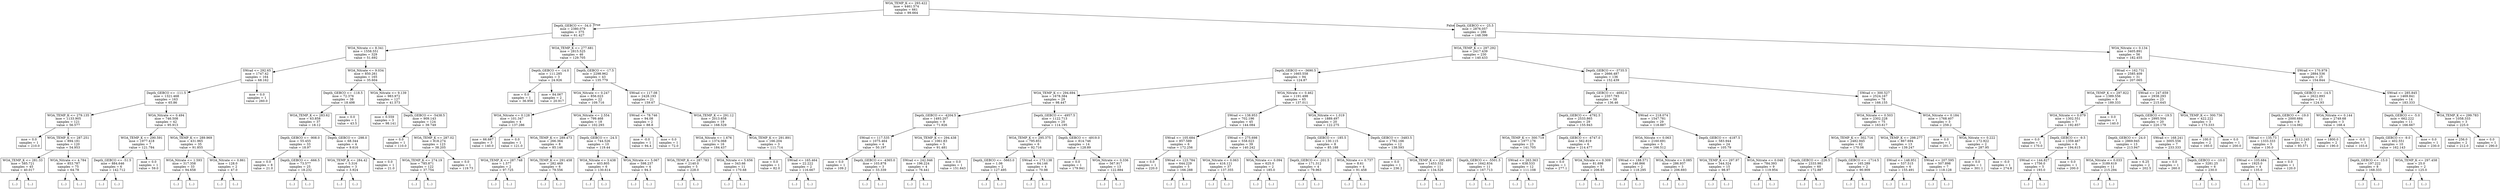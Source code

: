 digraph Tree {
node [shape=box] ;
0 [label="WOA_TEMP_K <= 293.422\nmse = 4461.574\nsamples = 661\nvalue = 99.664"] ;
1 [label="Depth_GEBCO <= -34.0\nmse = 2380.079\nsamples = 375\nvalue = 61.427"] ;
0 -> 1 [labeldistance=2.5, labelangle=45, headlabel="True"] ;
2 [label="WOA_Nitrate <= 8.341\nmse = 1558.551\nsamples = 329\nvalue = 51.692"] ;
1 -> 2 ;
3 [label="SWrad <= 292.65\nmse = 1747.42\nsamples = 164\nvalue = 68.162"] ;
2 -> 3 ;
4 [label="Depth_GEBCO <= -111.5\nmse = 1321.468\nsamples = 163\nvalue = 65.86"] ;
3 -> 4 ;
5 [label="WOA_TEMP_K <= 279.135\nmse = 1133.905\nsamples = 121\nvalue = 56.577"] ;
4 -> 5 ;
6 [label="mse = 0.0\nsamples = 1\nvalue = 210.0"] ;
5 -> 6 ;
7 [label="WOA_TEMP_K <= 287.251\nmse = 894.181\nsamples = 120\nvalue = 54.953"] ;
5 -> 7 ;
8 [label="WOA_TEMP_K <= 281.33\nmse = 585.721\nsamples = 45\nvalue = 40.017"] ;
7 -> 8 ;
9 [label="(...)"] ;
8 -> 9 ;
16 [label="(...)"] ;
8 -> 16 ;
69 [label="WOA_Nitrate <= 4.784\nmse = 853.787\nsamples = 75\nvalue = 64.78"] ;
7 -> 69 ;
70 [label="(...)"] ;
69 -> 70 ;
191 [label="(...)"] ;
69 -> 191 ;
198 [label="WOA_Nitrate <= 0.494\nmse = 746.508\nsamples = 42\nvalue = 95.913"] ;
4 -> 198 ;
199 [label="WOA_TEMP_K <= 290.591\nmse = 1977.418\nsamples = 7\nvalue = 121.784"] ;
198 -> 199 ;
200 [label="Depth_GEBCO <= -51.5\nmse = 884.646\nsamples = 6\nvalue = 142.712"] ;
199 -> 200 ;
201 [label="(...)"] ;
200 -> 201 ;
204 [label="(...)"] ;
200 -> 204 ;
209 [label="mse = 0.0\nsamples = 1\nvalue = 59.0"] ;
199 -> 209 ;
210 [label="WOA_TEMP_K <= 289.969\nmse = 431.965\nsamples = 35\nvalue = 91.855"] ;
198 -> 210 ;
211 [label="WOA_Nitrate <= 1.593\nmse = 317.358\nsamples = 33\nvalue = 94.658"] ;
210 -> 211 ;
212 [label="(...)"] ;
211 -> 212 ;
225 [label="(...)"] ;
211 -> 225 ;
264 [label="WOA_Nitrate <= 0.861\nmse = 128.0\nsamples = 2\nvalue = 47.0"] ;
210 -> 264 ;
265 [label="(...)"] ;
264 -> 265 ;
266 [label="(...)"] ;
264 -> 266 ;
267 [label="mse = 0.0\nsamples = 1\nvalue = 260.0"] ;
3 -> 267 ;
268 [label="WOA_Nitrate <= 9.034\nmse = 850.261\nsamples = 165\nvalue = 35.604"] ;
2 -> 268 ;
269 [label="Depth_GEBCO <= -118.5\nmse = 72.376\nsamples = 38\nvalue = 18.498"] ;
268 -> 269 ;
270 [label="WOA_TEMP_K <= 283.62\nmse = 63.858\nsamples = 37\nvalue = 18.12"] ;
269 -> 270 ;
271 [label="Depth_GEBCO <= -908.0\nmse = 55.455\nsamples = 33\nvalue = 18.97"] ;
270 -> 271 ;
272 [label="mse = 0.0\nsamples = 8\nvalue = 21.0"] ;
271 -> 272 ;
273 [label="Depth_GEBCO <= -666.5\nmse = 73.577\nsamples = 25\nvalue = 18.232"] ;
271 -> 273 ;
274 [label="(...)"] ;
273 -> 274 ;
277 [label="(...)"] ;
273 -> 277 ;
290 [label="Depth_GEBCO <= -298.0\nmse = 68.344\nsamples = 4\nvalue = 9.616"] ;
270 -> 290 ;
291 [label="WOA_TEMP_K <= 284.42\nmse = 5.316\nsamples = 3\nvalue = 3.924"] ;
290 -> 291 ;
292 [label="(...)"] ;
291 -> 292 ;
295 [label="(...)"] ;
291 -> 295 ;
296 [label="mse = 0.0\nsamples = 1\nvalue = 21.0"] ;
290 -> 296 ;
297 [label="mse = 0.0\nsamples = 1\nvalue = 43.5"] ;
269 -> 297 ;
298 [label="WOA_Nitrate <= 9.139\nmse = 983.972\nsamples = 127\nvalue = 41.573"] ;
268 -> 298 ;
299 [label="mse = 0.559\nsamples = 3\nvalue = 98.141"] ;
298 -> 299 ;
300 [label="Depth_GEBCO <= -5438.5\nmse = 909.143\nsamples = 124\nvalue = 39.749"] ;
298 -> 300 ;
301 [label="mse = 0.0\nsamples = 1\nvalue = 110.0"] ;
300 -> 301 ;
302 [label="WOA_TEMP_K <= 287.02\nmse = 818.274\nsamples = 123\nvalue = 38.205"] ;
300 -> 302 ;
303 [label="WOA_TEMP_K <= 274.19\nmse = 785.871\nsamples = 122\nvalue = 37.754"] ;
302 -> 303 ;
304 [label="(...)"] ;
303 -> 304 ;
397 [label="(...)"] ;
303 -> 397 ;
494 [label="mse = 0.0\nsamples = 1\nvalue = 119.73"] ;
302 -> 494 ;
495 [label="WOA_TEMP_K <= 277.681\nmse = 2815.525\nsamples = 46\nvalue = 129.705"] ;
1 -> 495 ;
496 [label="Depth_GEBCO <= -14.0\nmse = 111.285\nsamples = 3\nvalue = 24.926"] ;
495 -> 496 ;
497 [label="mse = 0.0\nsamples = 1\nvalue = 36.956"] ;
496 -> 497 ;
498 [label="mse = 84.067\nsamples = 2\nvalue = 20.917"] ;
496 -> 498 ;
499 [label="Depth_GEBCO <= -17.5\nmse = 2298.962\nsamples = 43\nvalue = 135.779"] ;
495 -> 499 ;
500 [label="WOA_Nitrate <= 0.247\nmse = 856.023\nsamples = 22\nvalue = 109.716"] ;
499 -> 500 ;
501 [label="WOA_Nitrate <= 0.128\nmse = 101.347\nsamples = 4\nvalue = 137.286"] ;
500 -> 501 ;
502 [label="mse = 66.667\nsamples = 3\nvalue = 140.0"] ;
501 -> 502 ;
503 [label="mse = 0.0\nsamples = 1\nvalue = 121.0"] ;
501 -> 503 ;
504 [label="WOA_Nitrate <= 2.554\nmse = 799.468\nsamples = 18\nvalue = 102.293"] ;
500 -> 504 ;
505 [label="WOA_TEMP_K <= 289.473\nmse = 266.364\nsamples = 8\nvalue = 85.146"] ;
504 -> 505 ;
506 [label="WOA_TEMP_K <= 287.748\nmse = 1.577\nsamples = 2\nvalue = 97.725"] ;
505 -> 506 ;
507 [label="(...)"] ;
506 -> 507 ;
508 [label="(...)"] ;
506 -> 508 ;
509 [label="WOA_TEMP_K <= 291.458\nmse = 282.469\nsamples = 6\nvalue = 79.556"] ;
505 -> 509 ;
510 [label="(...)"] ;
509 -> 510 ;
513 [label="(...)"] ;
509 -> 513 ;
516 [label="Depth_GEBCO <= -24.5\nmse = 744.526\nsamples = 10\nvalue = 119.44"] ;
504 -> 516 ;
517 [label="WOA_Nitrate <= 3.438\nmse = 403.805\nsamples = 6\nvalue = 130.614"] ;
516 -> 517 ;
518 [label="(...)"] ;
517 -> 518 ;
519 [label="(...)"] ;
517 -> 519 ;
528 [label="WOA_Nitrate <= 5.067\nmse = 598.237\nsamples = 4\nvalue = 94.3"] ;
516 -> 528 ;
529 [label="(...)"] ;
528 -> 529 ;
534 [label="(...)"] ;
528 -> 534 ;
535 [label="SWrad <= 117.08\nmse = 2428.193\nsamples = 21\nvalue = 159.67"] ;
499 -> 535 ;
536 [label="SWrad <= 78.746\nmse = 94.08\nsamples = 2\nvalue = 88.8"] ;
535 -> 536 ;
537 [label="mse = -0.0\nsamples = 1\nvalue = 94.4"] ;
536 -> 537 ;
538 [label="mse = 0.0\nsamples = 1\nvalue = 72.0"] ;
536 -> 538 ;
539 [label="WOA_TEMP_K <= 291.12\nmse = 2013.658\nsamples = 19\nvalue = 168.529"] ;
535 -> 539 ;
540 [label="WOA_Nitrate <= 1.676\nmse = 1374.068\nsamples = 16\nvalue = 184.437"] ;
539 -> 540 ;
541 [label="WOA_TEMP_K <= 287.783\nmse = 2140.0\nsamples = 5\nvalue = 228.0"] ;
540 -> 541 ;
542 [label="(...)"] ;
541 -> 542 ;
543 [label="(...)"] ;
541 -> 543 ;
550 [label="WOA_Nitrate <= 5.656\nmse = 343.66\nsamples = 11\nvalue = 170.68"] ;
540 -> 550 ;
551 [label="(...)"] ;
550 -> 551 ;
566 [label="(...)"] ;
550 -> 566 ;
567 [label="WOA_TEMP_K <= 291.891\nmse = 166.204\nsamples = 3\nvalue = 111.714"] ;
539 -> 567 ;
568 [label="mse = 0.0\nsamples = 1\nvalue = 82.0"] ;
567 -> 568 ;
569 [label="SWrad <= 165.464\nmse = 22.222\nsamples = 2\nvalue = 116.667"] ;
567 -> 569 ;
570 [label="(...)"] ;
569 -> 570 ;
571 [label="(...)"] ;
569 -> 571 ;
572 [label="Depth_GEBCO <= -25.5\nmse = 2876.057\nsamples = 286\nvalue = 148.398"] ;
0 -> 572 [labeldistance=2.5, labelangle=-45, headlabel="False"] ;
573 [label="WOA_TEMP_K <= 297.292\nmse = 2417.439\nsamples = 230\nvalue = 140.433"] ;
572 -> 573 ;
574 [label="Depth_GEBCO <= -3690.5\nmse = 1665.558\nsamples = 94\nvalue = 124.87"] ;
573 -> 574 ;
575 [label="WOA_TEMP_K <= 294.694\nmse = 1678.384\nsamples = 29\nvalue = 98.447"] ;
574 -> 575 ;
576 [label="Depth_GEBCO <= -4204.5\nmse = 1493.207\nsamples = 9\nvalue = 71.926"] ;
575 -> 576 ;
577 [label="SWrad <= 117.535\nmse = 1075.464\nsamples = 4\nvalue = 50.197"] ;
576 -> 577 ;
578 [label="mse = 0.0\nsamples = 1\nvalue = 109.2"] ;
577 -> 578 ;
579 [label="Depth_GEBCO <= -4365.0\nmse = 103.878\nsamples = 3\nvalue = 33.339"] ;
577 -> 579 ;
580 [label="(...)"] ;
579 -> 580 ;
583 [label="(...)"] ;
579 -> 583 ;
584 [label="WOA_TEMP_K <= 294.438\nmse = 1061.83\nsamples = 5\nvalue = 91.481"] ;
576 -> 584 ;
585 [label="SWrad <= 242.946\nmse = 196.224\nsamples = 4\nvalue = 76.441"] ;
584 -> 585 ;
586 [label="(...)"] ;
585 -> 586 ;
591 [label="(...)"] ;
585 -> 591 ;
592 [label="mse = 0.0\nsamples = 1\nvalue = 151.643"] ;
584 -> 592 ;
593 [label="Depth_GEBCO <= -4957.5\nmse = 1122.713\nsamples = 20\nvalue = 114.195"] ;
575 -> 593 ;
594 [label="WOA_TEMP_K <= 295.375\nmse = 795.851\nsamples = 6\nvalue = 92.716"] ;
593 -> 594 ;
595 [label="Depth_GEBCO <= -5663.0\nmse = 1.06\nsamples = 2\nvalue = 127.495"] ;
594 -> 595 ;
596 [label="(...)"] ;
595 -> 596 ;
597 [label="(...)"] ;
595 -> 597 ;
598 [label="SWrad <= 173.138\nmse = 64.146\nsamples = 4\nvalue = 70.98"] ;
594 -> 598 ;
599 [label="(...)"] ;
598 -> 599 ;
600 [label="(...)"] ;
598 -> 600 ;
605 [label="Depth_GEBCO <= -4919.0\nmse = 814.746\nsamples = 14\nvalue = 128.89"] ;
593 -> 605 ;
606 [label="mse = 0.0\nsamples = 1\nvalue = 179.941"] ;
605 -> 606 ;
607 [label="WOA_Nitrate <= 0.336\nmse = 567.917\nsamples = 13\nvalue = 122.884"] ;
605 -> 607 ;
608 [label="(...)"] ;
607 -> 608 ;
623 [label="(...)"] ;
607 -> 623 ;
630 [label="WOA_Nitrate <= 0.462\nmse = 1191.498\nsamples = 65\nvalue = 137.011"] ;
574 -> 630 ;
631 [label="SWrad <= 138.953\nmse = 702.196\nsamples = 45\nvalue = 144.084"] ;
630 -> 631 ;
632 [label="SWrad <= 105.684\nmse = 857.589\nsamples = 6\nvalue = 172.256"] ;
631 -> 632 ;
633 [label="mse = 0.0\nsamples = 1\nvalue = 220.0"] ;
632 -> 633 ;
634 [label="SWrad <= 123.784\nmse = 644.229\nsamples = 5\nvalue = 166.288"] ;
632 -> 634 ;
635 [label="(...)"] ;
634 -> 635 ;
638 [label="(...)"] ;
634 -> 638 ;
641 [label="SWrad <= 275.698\nmse = 558.023\nsamples = 39\nvalue = 140.242"] ;
631 -> 641 ;
642 [label="WOA_Nitrate <= 0.063\nmse = 416.121\nsamples = 37\nvalue = 137.355"] ;
641 -> 642 ;
643 [label="(...)"] ;
642 -> 643 ;
644 [label="(...)"] ;
642 -> 644 ;
693 [label="WOA_Nitrate <= 0.094\nmse = 625.0\nsamples = 2\nvalue = 185.0"] ;
641 -> 693 ;
694 [label="(...)"] ;
693 -> 694 ;
695 [label="(...)"] ;
693 -> 695 ;
696 [label="WOA_Nitrate <= 1.019\nmse = 1889.497\nsamples = 20\nvalue = 122.275"] ;
630 -> 696 ;
697 [label="Depth_GEBCO <= -185.5\nmse = 130.115\nsamples = 8\nvalue = 85.188"] ;
696 -> 697 ;
698 [label="Depth_GEBCO <= -201.5\nmse = 171.312\nsamples = 4\nvalue = 79.963"] ;
697 -> 698 ;
699 [label="(...)"] ;
698 -> 699 ;
704 [label="(...)"] ;
698 -> 704 ;
705 [label="WOA_Nitrate <= 0.737\nmse = 8.61\nsamples = 4\nvalue = 91.458"] ;
697 -> 705 ;
706 [label="(...)"] ;
705 -> 706 ;
707 [label="(...)"] ;
705 -> 707 ;
712 [label="Depth_GEBCO <= -3483.5\nmse = 1792.166\nsamples = 12\nvalue = 138.593"] ;
696 -> 712 ;
713 [label="mse = 0.0\nsamples = 1\nvalue = 236.2"] ;
712 -> 713 ;
714 [label="WOA_TEMP_K <= 295.495\nmse = 1453.332\nsamples = 11\nvalue = 134.526"] ;
712 -> 714 ;
715 [label="(...)"] ;
714 -> 715 ;
726 [label="(...)"] ;
714 -> 726 ;
729 [label="Depth_GEBCO <= -3735.5\nmse = 2666.487\nsamples = 136\nvalue = 152.439"] ;
573 -> 729 ;
730 [label="Depth_GEBCO <= -4692.0\nmse = 2357.793\nsamples = 58\nvalue = 136.46"] ;
729 -> 730 ;
731 [label="Depth_GEBCO <= -4792.5\nmse = 2533.865\nsamples = 29\nvalue = 155.943"] ;
730 -> 731 ;
732 [label="WOA_TEMP_K <= 300.719\nmse = 1977.176\nsamples = 23\nvalue = 141.705"] ;
731 -> 732 ;
733 [label="Depth_GEBCO <= -5501.5\nmse = 1642.834\nsamples = 11\nvalue = 167.713"] ;
732 -> 733 ;
734 [label="(...)"] ;
733 -> 734 ;
737 [label="(...)"] ;
733 -> 737 ;
754 [label="SWrad <= 263.363\nmse = 638.533\nsamples = 12\nvalue = 111.108"] ;
732 -> 754 ;
755 [label="(...)"] ;
754 -> 755 ;
768 [label="(...)"] ;
754 -> 768 ;
777 [label="Depth_GEBCO <= -4747.0\nmse = 562.819\nsamples = 6\nvalue = 214.477"] ;
731 -> 777 ;
778 [label="mse = 0.0\nsamples = 1\nvalue = 277.1"] ;
777 -> 778 ;
779 [label="WOA_Nitrate <= 0.309\nmse = 81.698\nsamples = 5\nvalue = 206.65"] ;
777 -> 779 ;
780 [label="(...)"] ;
779 -> 780 ;
783 [label="(...)"] ;
779 -> 783 ;
786 [label="SWrad <= 218.074\nmse = 1547.781\nsamples = 29\nvalue = 118.887"] ;
730 -> 786 ;
787 [label="WOA_Nitrate <= 0.063\nmse = 2160.691\nsamples = 5\nvalue = 166.512"] ;
786 -> 787 ;
788 [label="SWrad <= 188.571\nmse = 146.866\nsamples = 2\nvalue = 118.295"] ;
787 -> 788 ;
789 [label="(...)"] ;
788 -> 789 ;
790 [label="(...)"] ;
788 -> 790 ;
791 [label="WOA_Nitrate <= 0.085\nmse = 286.937\nsamples = 3\nvalue = 206.693"] ;
787 -> 791 ;
792 [label="(...)"] ;
791 -> 792 ;
793 [label="(...)"] ;
791 -> 793 ;
796 [label="Depth_GEBCO <= -4187.5\nmse = 583.944\nsamples = 24\nvalue = 105.79"] ;
786 -> 796 ;
797 [label="WOA_TEMP_K <= 297.97\nmse = 344.324\nsamples = 15\nvalue = 98.97"] ;
796 -> 797 ;
798 [label="(...)"] ;
797 -> 798 ;
803 [label="(...)"] ;
797 -> 803 ;
824 [label="WOA_Nitrate <= 0.048\nmse = 784.393\nsamples = 9\nvalue = 119.954"] ;
796 -> 824 ;
825 [label="(...)"] ;
824 -> 825 ;
826 [label="(...)"] ;
824 -> 826 ;
841 [label="SWrad <= 300.527\nmse = 2524.167\nsamples = 78\nvalue = 166.155"] ;
729 -> 841 ;
842 [label="WOA_Nitrate <= 0.503\nmse = 2302.228\nsamples = 75\nvalue = 163.617"] ;
841 -> 842 ;
843 [label="WOA_TEMP_K <= 302.716\nmse = 2482.945\nsamples = 62\nvalue = 170.06"] ;
842 -> 843 ;
844 [label="Depth_GEBCO <= -226.5\nmse = 2333.981\nsamples = 60\nvalue = 172.887"] ;
843 -> 844 ;
845 [label="(...)"] ;
844 -> 845 ;
894 [label="(...)"] ;
844 -> 894 ;
929 [label="Depth_GEBCO <= -1714.5\nmse = 165.289\nsamples = 2\nvalue = 90.909"] ;
843 -> 929 ;
930 [label="(...)"] ;
929 -> 930 ;
931 [label="(...)"] ;
929 -> 931 ;
932 [label="WOA_TEMP_K <= 298.277\nmse = 867.694\nsamples = 13\nvalue = 139.247"] ;
842 -> 932 ;
933 [label="SWrad <= 148.951\nmse = 537.515\nsamples = 6\nvalue = 155.491"] ;
932 -> 933 ;
934 [label="(...)"] ;
933 -> 934 ;
937 [label="(...)"] ;
933 -> 937 ;
942 [label="SWrad <= 207.595\nmse = 507.898\nsamples = 7\nvalue = 118.128"] ;
932 -> 942 ;
943 [label="(...)"] ;
942 -> 943 ;
948 [label="(...)"] ;
942 -> 948 ;
955 [label="WOA_Nitrate <= 0.184\nmse = 1768.407\nsamples = 3\nvalue = 259.2"] ;
841 -> 955 ;
956 [label="mse = 0.0\nsamples = 1\nvalue = 201.7"] ;
955 -> 956 ;
957 [label="WOA_Nitrate <= 0.222\nmse = 172.922\nsamples = 2\nvalue = 287.95"] ;
955 -> 957 ;
958 [label="mse = 0.0\nsamples = 1\nvalue = 301.1"] ;
957 -> 958 ;
959 [label="mse = -0.0\nsamples = 1\nvalue = 274.8"] ;
957 -> 959 ;
960 [label="WOA_Nitrate <= 0.134\nmse = 3405.891\nsamples = 56\nvalue = 182.455"] ;
572 -> 960 ;
961 [label="SWrad <= 162.731\nmse = 2585.409\nsamples = 31\nvalue = 207.065"] ;
960 -> 961 ;
962 [label="WOA_TEMP_K <= 297.822\nmse = 1389.556\nsamples = 8\nvalue = 189.333"] ;
961 -> 962 ;
963 [label="WOA_Nitrate <= 0.079\nmse = 1302.551\nsamples = 7\nvalue = 192.857"] ;
962 -> 963 ;
964 [label="mse = 0.0\nsamples = 1\nvalue = 170.0"] ;
963 -> 964 ;
965 [label="Depth_GEBCO <= -9.5\nmse = 1359.467\nsamples = 6\nvalue = 194.615"] ;
963 -> 965 ;
966 [label="SWrad <= 144.827\nmse = 1756.0\nsamples = 5\nvalue = 193.0"] ;
965 -> 966 ;
967 [label="(...)"] ;
966 -> 967 ;
968 [label="(...)"] ;
966 -> 968 ;
969 [label="mse = 0.0\nsamples = 1\nvalue = 200.0"] ;
965 -> 969 ;
970 [label="mse = 0.0\nsamples = 1\nvalue = 140.0"] ;
962 -> 970 ;
971 [label="SWrad <= 247.659\nmse = 2938.293\nsamples = 23\nvalue = 215.645"] ;
961 -> 971 ;
972 [label="Depth_GEBCO <= -19.5\nmse = 2995.504\nsamples = 20\nvalue = 220.179"] ;
971 -> 972 ;
973 [label="Depth_GEBCO <= -24.0\nmse = 2869.945\nsamples = 13\nvalue = 213.947"] ;
972 -> 973 ;
974 [label="WOA_Nitrate <= 0.033\nmse = 3189.619\nsamples = 11\nvalue = 215.294"] ;
973 -> 974 ;
975 [label="(...)"] ;
974 -> 975 ;
976 [label="(...)"] ;
974 -> 976 ;
977 [label="mse = 6.25\nsamples = 2\nvalue = 202.5"] ;
973 -> 977 ;
978 [label="SWrad <= 168.241\nmse = 3005.556\nsamples = 7\nvalue = 233.333"] ;
972 -> 978 ;
979 [label="mse = 0.0\nsamples = 1\nvalue = 260.0"] ;
978 -> 979 ;
980 [label="Depth_GEBCO <= -10.0\nmse = 3281.25\nsamples = 6\nvalue = 230.0"] ;
978 -> 980 ;
981 [label="(...)"] ;
980 -> 981 ;
982 [label="(...)"] ;
980 -> 982 ;
983 [label="WOA_TEMP_K <= 300.736\nmse = 422.222\nsamples = 3\nvalue = 173.333"] ;
971 -> 983 ;
984 [label="mse = 100.0\nsamples = 2\nvalue = 160.0"] ;
983 -> 984 ;
985 [label="mse = 0.0\nsamples = 1\nvalue = 200.0"] ;
983 -> 985 ;
986 [label="SWrad <= 170.979\nmse = 2884.536\nsamples = 25\nvalue = 154.844"] ;
960 -> 986 ;
987 [label="Depth_GEBCO <= -14.5\nmse = 2622.893\nsamples = 11\nvalue = 124.93"] ;
986 -> 987 ;
988 [label="Depth_GEBCO <= -19.0\nmse = 2000.684\nsamples = 8\nvalue = 114.062"] ;
987 -> 988 ;
989 [label="SWrad <= 135.73\nmse = 1333.333\nsamples = 5\nvalue = 130.0"] ;
988 -> 989 ;
990 [label="SWrad <= 105.684\nmse = 1925.0\nsamples = 4\nvalue = 135.0"] ;
989 -> 990 ;
991 [label="(...)"] ;
990 -> 991 ;
992 [label="(...)"] ;
990 -> 992 ;
993 [label="mse = 0.0\nsamples = 1\nvalue = 120.0"] ;
989 -> 993 ;
994 [label="mse = 2112.245\nsamples = 3\nvalue = 93.571"] ;
988 -> 994 ;
995 [label="WOA_Nitrate <= 0.144\nmse = 2749.68\nsamples = 3\nvalue = 168.4"] ;
987 -> 995 ;
996 [label="mse = 1800.0\nsamples = 2\nvalue = 190.0"] ;
995 -> 996 ;
997 [label="mse = -0.0\nsamples = 1\nvalue = 103.6"] ;
995 -> 997 ;
998 [label="SWrad <= 285.845\nmse = 1469.841\nsamples = 14\nvalue = 183.333"] ;
986 -> 998 ;
999 [label="Depth_GEBCO <= -5.0\nmse = 662.222\nsamples = 11\nvalue = 166.667"] ;
998 -> 999 ;
1000 [label="Depth_GEBCO <= -9.0\nmse = 402.551\nsamples = 10\nvalue = 162.143"] ;
999 -> 1000 ;
1001 [label="Depth_GEBCO <= -15.0\nmse = 197.222\nsamples = 8\nvalue = 168.333"] ;
1000 -> 1001 ;
1002 [label="(...)"] ;
1001 -> 1002 ;
1005 [label="(...)"] ;
1001 -> 1005 ;
1006 [label="WOA_TEMP_K <= 297.458\nmse = 25.0\nsamples = 2\nvalue = 125.0"] ;
1000 -> 1006 ;
1007 [label="(...)"] ;
1006 -> 1007 ;
1008 [label="(...)"] ;
1006 -> 1008 ;
1009 [label="mse = 0.0\nsamples = 1\nvalue = 230.0"] ;
999 -> 1009 ;
1010 [label="WOA_TEMP_K <= 299.783\nmse = 1058.333\nsamples = 3\nvalue = 225.0"] ;
998 -> 1010 ;
1011 [label="mse = 256.0\nsamples = 2\nvalue = 212.0"] ;
1010 -> 1011 ;
1012 [label="mse = 0.0\nsamples = 1\nvalue = 290.0"] ;
1010 -> 1012 ;
}